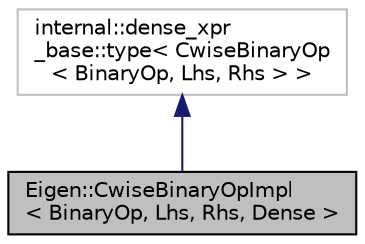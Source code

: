 digraph "Eigen::CwiseBinaryOpImpl&lt; BinaryOp, Lhs, Rhs, Dense &gt;"
{
  edge [fontname="Helvetica",fontsize="10",labelfontname="Helvetica",labelfontsize="10"];
  node [fontname="Helvetica",fontsize="10",shape=record];
  Node1 [label="Eigen::CwiseBinaryOpImpl\l\< BinaryOp, Lhs, Rhs, Dense \>",height=0.2,width=0.4,color="black", fillcolor="grey75", style="filled" fontcolor="black"];
  Node2 -> Node1 [dir="back",color="midnightblue",fontsize="10",style="solid",fontname="Helvetica"];
  Node2 [label="internal::dense_xpr\l_base::type\< CwiseBinaryOp\l\< BinaryOp, Lhs, Rhs \> \>",height=0.2,width=0.4,color="grey75", fillcolor="white", style="filled"];
}
